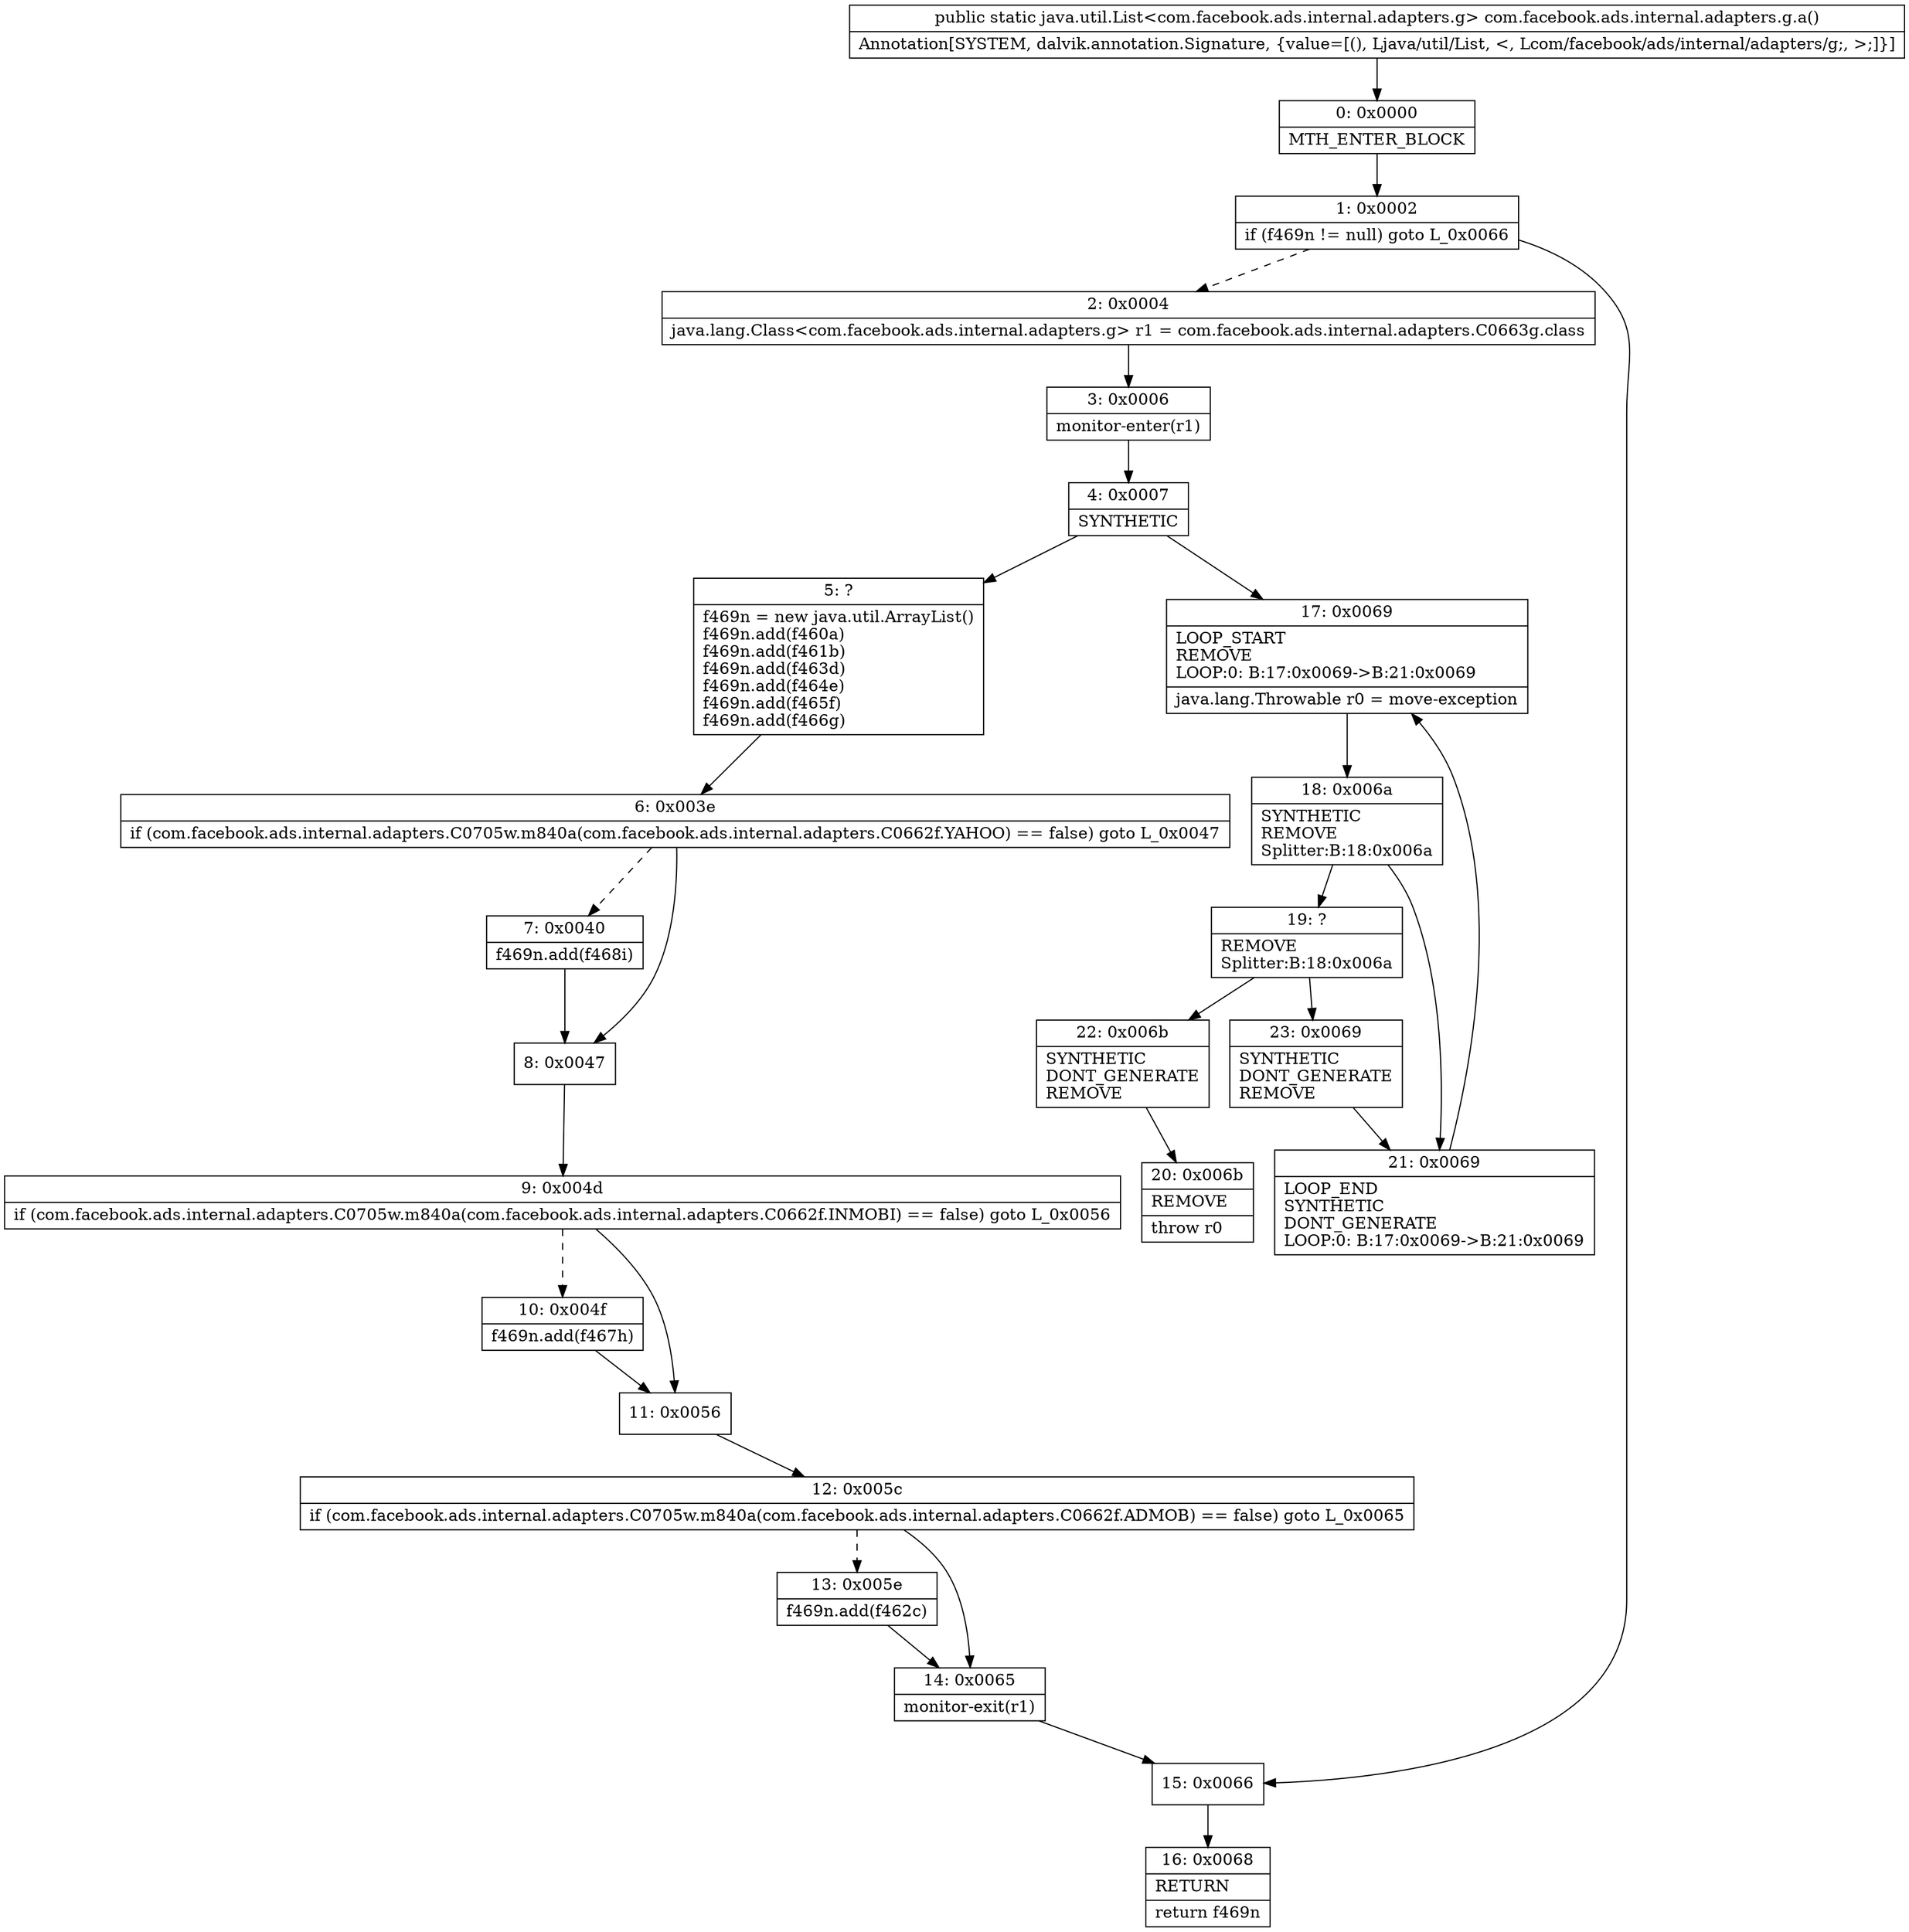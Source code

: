 digraph "CFG forcom.facebook.ads.internal.adapters.g.a()Ljava\/util\/List;" {
Node_0 [shape=record,label="{0\:\ 0x0000|MTH_ENTER_BLOCK\l}"];
Node_1 [shape=record,label="{1\:\ 0x0002|if (f469n != null) goto L_0x0066\l}"];
Node_2 [shape=record,label="{2\:\ 0x0004|java.lang.Class\<com.facebook.ads.internal.adapters.g\> r1 = com.facebook.ads.internal.adapters.C0663g.class\l}"];
Node_3 [shape=record,label="{3\:\ 0x0006|monitor\-enter(r1)\l}"];
Node_4 [shape=record,label="{4\:\ 0x0007|SYNTHETIC\l}"];
Node_5 [shape=record,label="{5\:\ ?|f469n = new java.util.ArrayList()\lf469n.add(f460a)\lf469n.add(f461b)\lf469n.add(f463d)\lf469n.add(f464e)\lf469n.add(f465f)\lf469n.add(f466g)\l}"];
Node_6 [shape=record,label="{6\:\ 0x003e|if (com.facebook.ads.internal.adapters.C0705w.m840a(com.facebook.ads.internal.adapters.C0662f.YAHOO) == false) goto L_0x0047\l}"];
Node_7 [shape=record,label="{7\:\ 0x0040|f469n.add(f468i)\l}"];
Node_8 [shape=record,label="{8\:\ 0x0047}"];
Node_9 [shape=record,label="{9\:\ 0x004d|if (com.facebook.ads.internal.adapters.C0705w.m840a(com.facebook.ads.internal.adapters.C0662f.INMOBI) == false) goto L_0x0056\l}"];
Node_10 [shape=record,label="{10\:\ 0x004f|f469n.add(f467h)\l}"];
Node_11 [shape=record,label="{11\:\ 0x0056}"];
Node_12 [shape=record,label="{12\:\ 0x005c|if (com.facebook.ads.internal.adapters.C0705w.m840a(com.facebook.ads.internal.adapters.C0662f.ADMOB) == false) goto L_0x0065\l}"];
Node_13 [shape=record,label="{13\:\ 0x005e|f469n.add(f462c)\l}"];
Node_14 [shape=record,label="{14\:\ 0x0065|monitor\-exit(r1)\l}"];
Node_15 [shape=record,label="{15\:\ 0x0066}"];
Node_16 [shape=record,label="{16\:\ 0x0068|RETURN\l|return f469n\l}"];
Node_17 [shape=record,label="{17\:\ 0x0069|LOOP_START\lREMOVE\lLOOP:0: B:17:0x0069\-\>B:21:0x0069\l|java.lang.Throwable r0 = move\-exception\l}"];
Node_18 [shape=record,label="{18\:\ 0x006a|SYNTHETIC\lREMOVE\lSplitter:B:18:0x006a\l}"];
Node_19 [shape=record,label="{19\:\ ?|REMOVE\lSplitter:B:18:0x006a\l}"];
Node_20 [shape=record,label="{20\:\ 0x006b|REMOVE\l|throw r0\l}"];
Node_21 [shape=record,label="{21\:\ 0x0069|LOOP_END\lSYNTHETIC\lDONT_GENERATE\lLOOP:0: B:17:0x0069\-\>B:21:0x0069\l}"];
Node_22 [shape=record,label="{22\:\ 0x006b|SYNTHETIC\lDONT_GENERATE\lREMOVE\l}"];
Node_23 [shape=record,label="{23\:\ 0x0069|SYNTHETIC\lDONT_GENERATE\lREMOVE\l}"];
MethodNode[shape=record,label="{public static java.util.List\<com.facebook.ads.internal.adapters.g\> com.facebook.ads.internal.adapters.g.a()  | Annotation[SYSTEM, dalvik.annotation.Signature, \{value=[(), Ljava\/util\/List, \<, Lcom\/facebook\/ads\/internal\/adapters\/g;, \>;]\}]\l}"];
MethodNode -> Node_0;
Node_0 -> Node_1;
Node_1 -> Node_2[style=dashed];
Node_1 -> Node_15;
Node_2 -> Node_3;
Node_3 -> Node_4;
Node_4 -> Node_5;
Node_4 -> Node_17;
Node_5 -> Node_6;
Node_6 -> Node_7[style=dashed];
Node_6 -> Node_8;
Node_7 -> Node_8;
Node_8 -> Node_9;
Node_9 -> Node_10[style=dashed];
Node_9 -> Node_11;
Node_10 -> Node_11;
Node_11 -> Node_12;
Node_12 -> Node_13[style=dashed];
Node_12 -> Node_14;
Node_13 -> Node_14;
Node_14 -> Node_15;
Node_15 -> Node_16;
Node_17 -> Node_18;
Node_18 -> Node_19;
Node_18 -> Node_21;
Node_19 -> Node_22;
Node_19 -> Node_23;
Node_21 -> Node_17;
Node_22 -> Node_20;
Node_23 -> Node_21;
}

